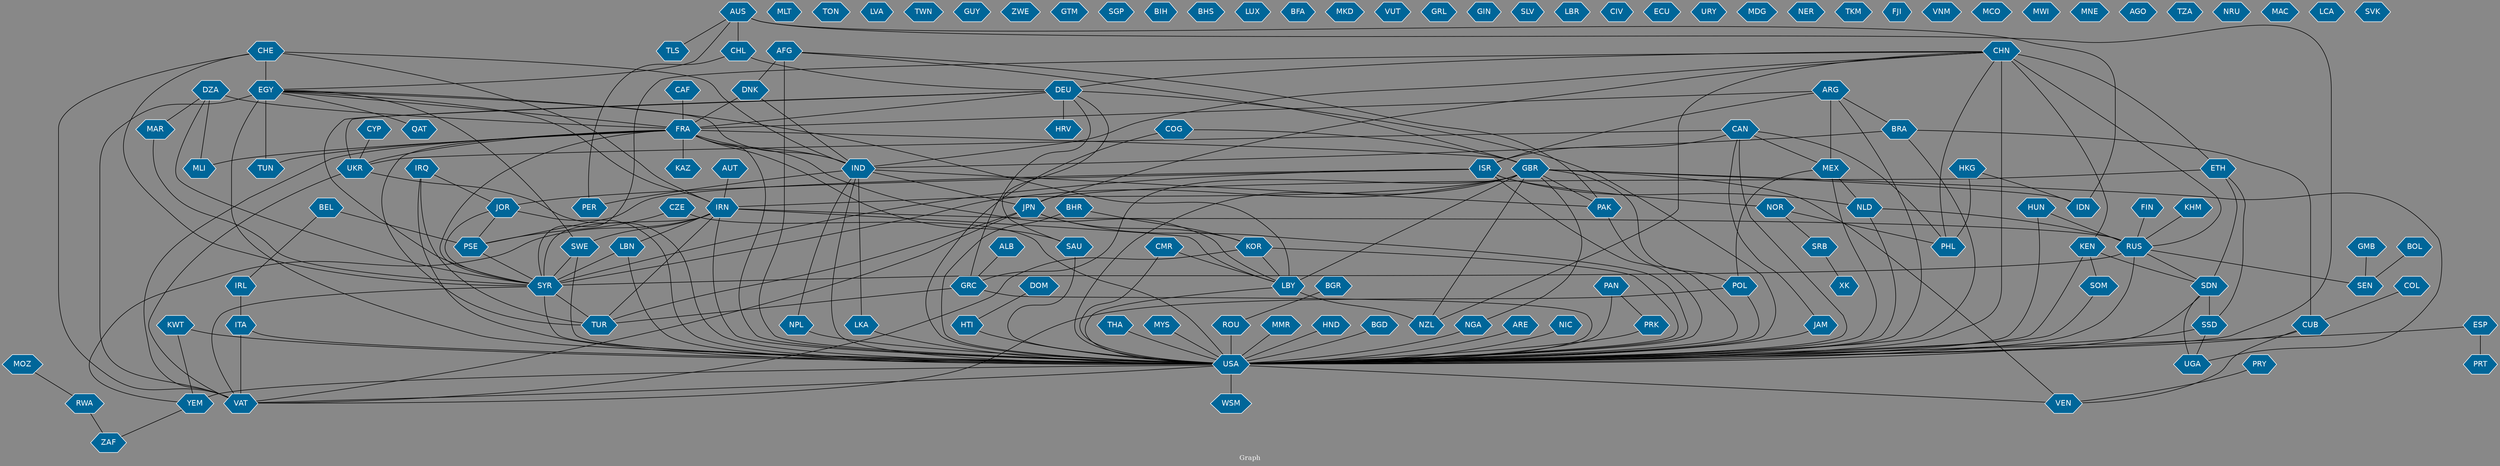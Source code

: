 // Countries together in item graph
graph {
	graph [bgcolor="#888888" fontcolor=white fontsize=12 label="Graph" outputorder=edgesfirst overlap=prism]
	node [color=white fillcolor="#006699" fontcolor=white fontname=Helvetica shape=hexagon style=filled]
	edge [arrowhead=open color=black fontcolor=white fontname=Courier fontsize=12]
		RUS [label=RUS]
		USA [label=USA]
		ISR [label=ISR]
		CAN [label=CAN]
		UKR [label=UKR]
		TUR [label=TUR]
		PAK [label=PAK]
		KEN [label=KEN]
		ZAF [label=ZAF]
		RWA [label=RWA]
		NGA [label=NGA]
		MLT [label=MLT]
		JPN [label=JPN]
		GBR [label=GBR]
		VEN [label=VEN]
		HTI [label=HTI]
		CMR [label=CMR]
		IND [label=IND]
		DEU [label=DEU]
		VAT [label=VAT]
		ITA [label=ITA]
		AUS [label=AUS]
		COL [label=COL]
		NLD [label=NLD]
		CHN [label=CHN]
		LBY [label=LBY]
		KOR [label=KOR]
		PSE [label=PSE]
		JOR [label=JOR]
		FRA [label=FRA]
		ALB [label=ALB]
		GRC [label=GRC]
		BHR [label=BHR]
		SYR [label=SYR]
		PHL [label=PHL]
		TON [label=TON]
		MEX [label=MEX]
		THA [label=THA]
		SDN [label=SDN]
		IDN [label=IDN]
		CZE [label=CZE]
		CUB [label=CUB]
		IRQ [label=IRQ]
		UGA [label=UGA]
		ARG [label=ARG]
		POL [label=POL]
		IRN [label=IRN]
		BGR [label=BGR]
		LBN [label=LBN]
		YEM [label=YEM]
		EGY [label=EGY]
		AFG [label=AFG]
		KHM [label=KHM]
		NZL [label=NZL]
		CAF [label=CAF]
		LVA [label=LVA]
		TWN [label=TWN]
		JAM [label=JAM]
		GUY [label=GUY]
		ZWE [label=ZWE]
		BRA [label=BRA]
		MYS [label=MYS]
		ESP [label=ESP]
		DNK [label=DNK]
		ROU [label=ROU]
		GTM [label=GTM]
		KWT [label=KWT]
		CYP [label=CYP]
		AUT [label=AUT]
		MMR [label=MMR]
		SOM [label=SOM]
		SGP [label=SGP]
		CHL [label=CHL]
		ETH [label=ETH]
		HND [label=HND]
		LKA [label=LKA]
		BIH [label=BIH]
		HUN [label=HUN]
		BGD [label=BGD]
		SAU [label=SAU]
		NPL [label=NPL]
		MLI [label=MLI]
		PRY [label=PRY]
		TLS [label=TLS]
		TUN [label=TUN]
		BHS [label=BHS]
		XK [label=XK]
		PRK [label=PRK]
		LUX [label=LUX]
		BFA [label=BFA]
		HRV [label=HRV]
		PRT [label=PRT]
		PER [label=PER]
		SRB [label=SRB]
		SSD [label=SSD]
		MKD [label=MKD]
		BEL [label=BEL]
		BOL [label=BOL]
		ARE [label=ARE]
		PAN [label=PAN]
		COG [label=COG]
		NOR [label=NOR]
		VUT [label=VUT]
		GRL [label=GRL]
		CHE [label=CHE]
		MAR [label=MAR]
		GIN [label=GIN]
		HKG [label=HKG]
		DZA [label=DZA]
		SWE [label=SWE]
		SLV [label=SLV]
		LBR [label=LBR]
		CIV [label=CIV]
		QAT [label=QAT]
		ECU [label=ECU]
		MOZ [label=MOZ]
		URY [label=URY]
		MDG [label=MDG]
		IRL [label=IRL]
		WSM [label=WSM]
		SEN [label=SEN]
		NER [label=NER]
		TKM [label=TKM]
		FJI [label=FJI]
		VNM [label=VNM]
		MCO [label=MCO]
		MWI [label=MWI]
		NIC [label=NIC]
		MNE [label=MNE]
		DOM [label=DOM]
		GMB [label=GMB]
		AGO [label=AGO]
		TZA [label=TZA]
		NRU [label=NRU]
		MAC [label=MAC]
		LCA [label=LCA]
		KAZ [label=KAZ]
		FIN [label=FIN]
		SVK [label=SVK]
			ETH -- SSD [weight=1]
			GBR -- IRN [weight=1]
			CMR -- LBY [weight=1]
			SYR -- TUR [weight=3]
			SYR -- VAT [weight=1]
			CZE -- PSE [weight=7]
			USA -- VAT [weight=3]
			IND -- PER [weight=1]
			CAF -- FRA [weight=1]
			ESP -- PRT [weight=1]
			CAN -- USA [weight=9]
			ARG -- USA [weight=1]
			THA -- USA [weight=3]
			BRA -- CUB [weight=2]
			IND -- JPN [weight=2]
			AUT -- IRN [weight=1]
			MYS -- USA [weight=1]
			EGY -- TUN [weight=3]
			AFG -- GBR [weight=1]
			JOR -- SYR [weight=1]
			KWT -- USA [weight=1]
			FRA -- IND [weight=4]
			CHE -- EGY [weight=2]
			AFG -- USA [weight=13]
			BRA -- USA [weight=2]
			KEN -- SDN [weight=1]
			ISR -- NLD [weight=3]
			RUS -- SEN [weight=3]
			DOM -- HTI [weight=2]
			CHN -- DEU [weight=1]
			DZA -- FRA [weight=2]
			CHN -- ETH [weight=2]
			IRN -- LBY [weight=1]
			FRA -- KAZ [weight=1]
			LBY -- USA [weight=2]
			BEL -- PSE [weight=1]
			SDN -- SSD [weight=22]
			SSD -- UGA [weight=1]
			USA -- YEM [weight=4]
			CZE -- USA [weight=1]
			ETH -- JPN [weight=2]
			BGD -- USA [weight=1]
			ETH -- SDN [weight=3]
			GBR -- GRC [weight=1]
			FRA -- MLI [weight=3]
			PRK -- USA [weight=3]
			RUS -- SDN [weight=1]
			DEU -- SYR [weight=2]
			EGY -- FRA [weight=2]
			ARE -- USA [weight=5]
			POL -- VAT [weight=1]
			MOZ -- RWA [weight=1]
			DEU -- HRV [weight=6]
			ROU -- USA [weight=4]
			CHL -- PER [weight=3]
			AUS -- EGY [weight=1]
			NGA -- USA [weight=2]
			JPN -- USA [weight=8]
			COL -- CUB [weight=3]
			EGY -- QAT [weight=3]
			CHN -- USA [weight=20]
			KWT -- YEM [weight=1]
			AUS -- USA [weight=2]
			GRC -- TUR [weight=1]
			AFG -- DNK [weight=1]
			LBN -- USA [weight=2]
			BOL -- SEN [weight=3]
			RUS -- SYR [weight=6]
			PAN -- PRK [weight=1]
			IND -- USA [weight=12]
			HUN -- USA [weight=2]
			CHN -- IND [weight=2]
			BEL -- IRL [weight=1]
			KOR -- VAT [weight=1]
			GBR -- LBY [weight=6]
			DZA -- MAR [weight=1]
			ITA -- VAT [weight=4]
			GBR -- PAK [weight=2]
			EGY -- USA [weight=9]
			HKG -- PHL [weight=3]
			YEM -- ZAF [weight=1]
			FRA -- SAU [weight=1]
			CHN -- JPN [weight=8]
			ARG -- FRA [weight=1]
			LBN -- SYR [weight=5]
			UKR -- USA [weight=2]
			LBY -- NZL [weight=2]
			KOR -- LBY [weight=1]
			CHN -- NZL [weight=2]
			CAN -- PHL [weight=3]
			ISR -- USA [weight=2]
			DEU -- GRC [weight=1]
			NLD -- USA [weight=1]
			KEN -- SOM [weight=5]
			CYP -- UKR [weight=1]
			CHL -- DEU [weight=1]
			IRN -- SYR [weight=16]
			GMB -- SEN [weight=1]
			IRN -- YEM [weight=1]
			DZA -- MLI [weight=1]
			POL -- USA [weight=1]
			UKR -- VAT [weight=1]
			CHE -- SYR [weight=3]
			GBR -- SYR [weight=4]
			HKG -- IDN [weight=2]
			GBR -- IDN [weight=1]
			IRN -- RUS [weight=5]
			FRA -- USA [weight=4]
			DEU -- FRA [weight=2]
			JAM -- USA [weight=2]
			ISR -- PSE [weight=15]
			HND -- USA [weight=1]
			IND -- PAK [weight=1]
			FRA -- GBR [weight=3]
			PAK -- USA [weight=3]
			GBR -- NGA [weight=1]
			CHN -- KEN [weight=1]
			SWE -- SYR [weight=1]
			CHE -- IND [weight=1]
			NLD -- RUS [weight=2]
			MAR -- SYR [weight=1]
			MEX -- POL [weight=1]
			AUS -- CHL [weight=1]
			SWE -- USA [weight=1]
			IND -- LKA [weight=2]
			HTI -- USA [weight=1]
			CHE -- IRN [weight=3]
			FRA -- SYR [weight=2]
			MEX -- USA [weight=12]
			SRB -- XK [weight=2]
			NOR -- SRB [weight=1]
			IRQ -- JOR [weight=2]
			SSD -- USA [weight=3]
			SOM -- USA [weight=2]
			ARG -- ISR [weight=1]
			DZA -- SYR [weight=1]
			DEU -- SAU [weight=1]
			MMR -- USA [weight=2]
			EGY -- IRN [weight=1]
			KOR -- USA [weight=1]
			IRN -- USA [weight=18]
			GRC -- USA [weight=2]
			GBR -- POL [weight=1]
			IRN -- TUR [weight=1]
			CMR -- USA [weight=1]
			NIC -- USA [weight=1]
			ESP -- USA [weight=2]
			JPN -- VAT [weight=1]
			GBR -- UGA [weight=2]
			LKA -- USA [weight=4]
			GBR -- USA [weight=7]
			JPN -- TUR [weight=1]
			SDN -- UGA [weight=2]
			JOR -- PSE [weight=1]
			EGY -- IND [weight=1]
			SDN -- USA [weight=3]
			CUB -- VEN [weight=1]
			CAN -- JAM [weight=1]
			AUS -- TLS [weight=4]
			SYR -- USA [weight=16]
			DEU -- UKR [weight=1]
			ISR -- JOR [weight=3]
			GBR -- NZL [weight=2]
			EGY -- LBY [weight=4]
			CAN -- ISR [weight=1]
			ISR -- SYR [weight=2]
			COG -- USA [weight=2]
			FRA -- LBY [weight=1]
			IRL -- ITA [weight=2]
			IRQ -- USA [weight=12]
			CAN -- UKR [weight=1]
			PSE -- SYR [weight=2]
			CHE -- VAT [weight=1]
			COG -- GBR [weight=1]
			ARG -- BRA [weight=1]
			AUS -- IDN [weight=3]
			JPN -- KOR [weight=1]
			GBR -- VEN [weight=1]
			FRA -- VAT [weight=1]
			DNK -- IND [weight=3]
			HUN -- RUS [weight=2]
			FRA -- TUR [weight=1]
			RWA -- ZAF [weight=1]
			KEN -- USA [weight=3]
			NOR -- PHL [weight=1]
			PRY -- VEN [weight=1]
			BHR -- KOR [weight=1]
			KHM -- RUS [weight=2]
			CHN -- PHL [weight=2]
			CHN -- RUS [weight=1]
			ARG -- MEX [weight=1]
			RUS -- USA [weight=17]
			CAN -- MEX [weight=2]
			MEX -- NLD [weight=1]
			DEU -- USA [weight=8]
			BGR -- ROU [weight=1]
			ISR -- NOR [weight=1]
			USA -- VEN [weight=2]
			CUB -- USA [weight=7]
			USA -- WSM [weight=3]
			DNK -- FRA [weight=1]
			FIN -- RUS [weight=1]
			PAN -- USA [weight=1]
			ALB -- GRC [weight=1]
			CHN -- SYR [weight=1]
			JOR -- USA [weight=4]
			EGY -- SWE [weight=1]
			EGY -- VAT [weight=3]
			ITA -- USA [weight=1]
			BHR -- USA [weight=1]
			IRQ -- TUR [weight=1]
			FRA -- UKR [weight=1]
			FRA -- TUN [weight=2]
			NPL -- USA [weight=2]
			AFG -- PAK [weight=3]
			IRN -- SWE [weight=1]
			IND -- NPL [weight=1]
			IRN -- LBN [weight=3]
			BRA -- IND [weight=2]
			SAU -- USA [weight=2]
}